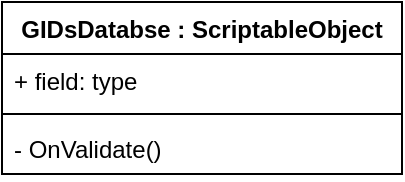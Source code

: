 <mxfile version="20.3.0" type="device"><diagram id="h7odwowhCgcomXXHtqgc" name="Page-1"><mxGraphModel dx="868" dy="482" grid="1" gridSize="10" guides="1" tooltips="1" connect="1" arrows="1" fold="1" page="1" pageScale="1" pageWidth="583" pageHeight="827" math="0" shadow="0"><root><mxCell id="0"/><mxCell id="1" parent="0"/><mxCell id="WDv3WezcibEz05OAB1h3-1" value="GIDsDatabse : ScriptableObject" style="swimlane;fontStyle=1;align=center;verticalAlign=top;childLayout=stackLayout;horizontal=1;startSize=26;horizontalStack=0;resizeParent=1;resizeParentMax=0;resizeLast=0;collapsible=1;marginBottom=0;" vertex="1" parent="1"><mxGeometry x="20" y="30" width="200" height="86" as="geometry"/></mxCell><mxCell id="WDv3WezcibEz05OAB1h3-2" value="+ field: type" style="text;strokeColor=none;fillColor=none;align=left;verticalAlign=top;spacingLeft=4;spacingRight=4;overflow=hidden;rotatable=0;points=[[0,0.5],[1,0.5]];portConstraint=eastwest;" vertex="1" parent="WDv3WezcibEz05OAB1h3-1"><mxGeometry y="26" width="200" height="26" as="geometry"/></mxCell><mxCell id="WDv3WezcibEz05OAB1h3-3" value="" style="line;strokeWidth=1;fillColor=none;align=left;verticalAlign=middle;spacingTop=-1;spacingLeft=3;spacingRight=3;rotatable=0;labelPosition=right;points=[];portConstraint=eastwest;strokeColor=inherit;" vertex="1" parent="WDv3WezcibEz05OAB1h3-1"><mxGeometry y="52" width="200" height="8" as="geometry"/></mxCell><mxCell id="WDv3WezcibEz05OAB1h3-4" value="- OnValidate()" style="text;strokeColor=none;fillColor=none;align=left;verticalAlign=top;spacingLeft=4;spacingRight=4;overflow=hidden;rotatable=0;points=[[0,0.5],[1,0.5]];portConstraint=eastwest;" vertex="1" parent="WDv3WezcibEz05OAB1h3-1"><mxGeometry y="60" width="200" height="26" as="geometry"/></mxCell></root></mxGraphModel></diagram></mxfile>